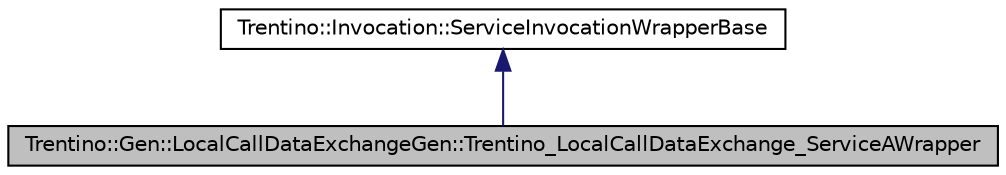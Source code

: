 digraph G
{
  edge [fontname="Helvetica",fontsize="10",labelfontname="Helvetica",labelfontsize="10"];
  node [fontname="Helvetica",fontsize="10",shape=record];
  Node1 [label="Trentino::Gen::LocalCallDataExchangeGen::Trentino_LocalCallDataExchange_ServiceAWrapper",height=0.2,width=0.4,color="black", fillcolor="grey75", style="filled" fontcolor="black"];
  Node2 -> Node1 [dir="back",color="midnightblue",fontsize="10",style="solid",fontname="Helvetica"];
  Node2 [label="Trentino::Invocation::ServiceInvocationWrapperBase",height=0.2,width=0.4,color="black", fillcolor="white", style="filled",URL="$class_trentino_1_1_invocation_1_1_service_invocation_wrapper_base.html",tooltip="The wrapper is used to call a given Service. Its contains the target service to be called..."];
}
